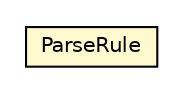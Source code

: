 #!/usr/local/bin/dot
#
# Class diagram 
# Generated by UMLGraph version R5_6-24-gf6e263 (http://www.umlgraph.org/)
#

digraph G {
	edge [fontname="Helvetica",fontsize=10,labelfontname="Helvetica",labelfontsize=10];
	node [fontname="Helvetica",fontsize=10,shape=plaintext];
	nodesep=0.25;
	ranksep=0.5;
	// org.universAAL.drools.engine.ParseRule
	c6039742 [label=<<table title="org.universAAL.drools.engine.ParseRule" border="0" cellborder="1" cellspacing="0" cellpadding="2" port="p" bgcolor="lemonChiffon" href="./ParseRule.html">
		<tr><td><table border="0" cellspacing="0" cellpadding="1">
<tr><td align="center" balign="center"> ParseRule </td></tr>
		</table></td></tr>
		</table>>, URL="./ParseRule.html", fontname="Helvetica", fontcolor="black", fontsize=10.0];
}

